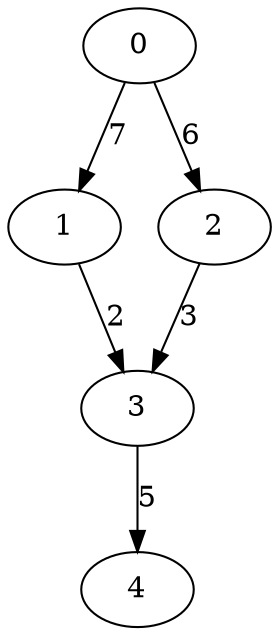 digraph G {
    0 -> 1 [label="7"];
    1 -> 3 [label="2"];
    0 -> 2 [label="6"];
    2 -> 3 [label="3"];
    3 -> 4 [label="5"];
}